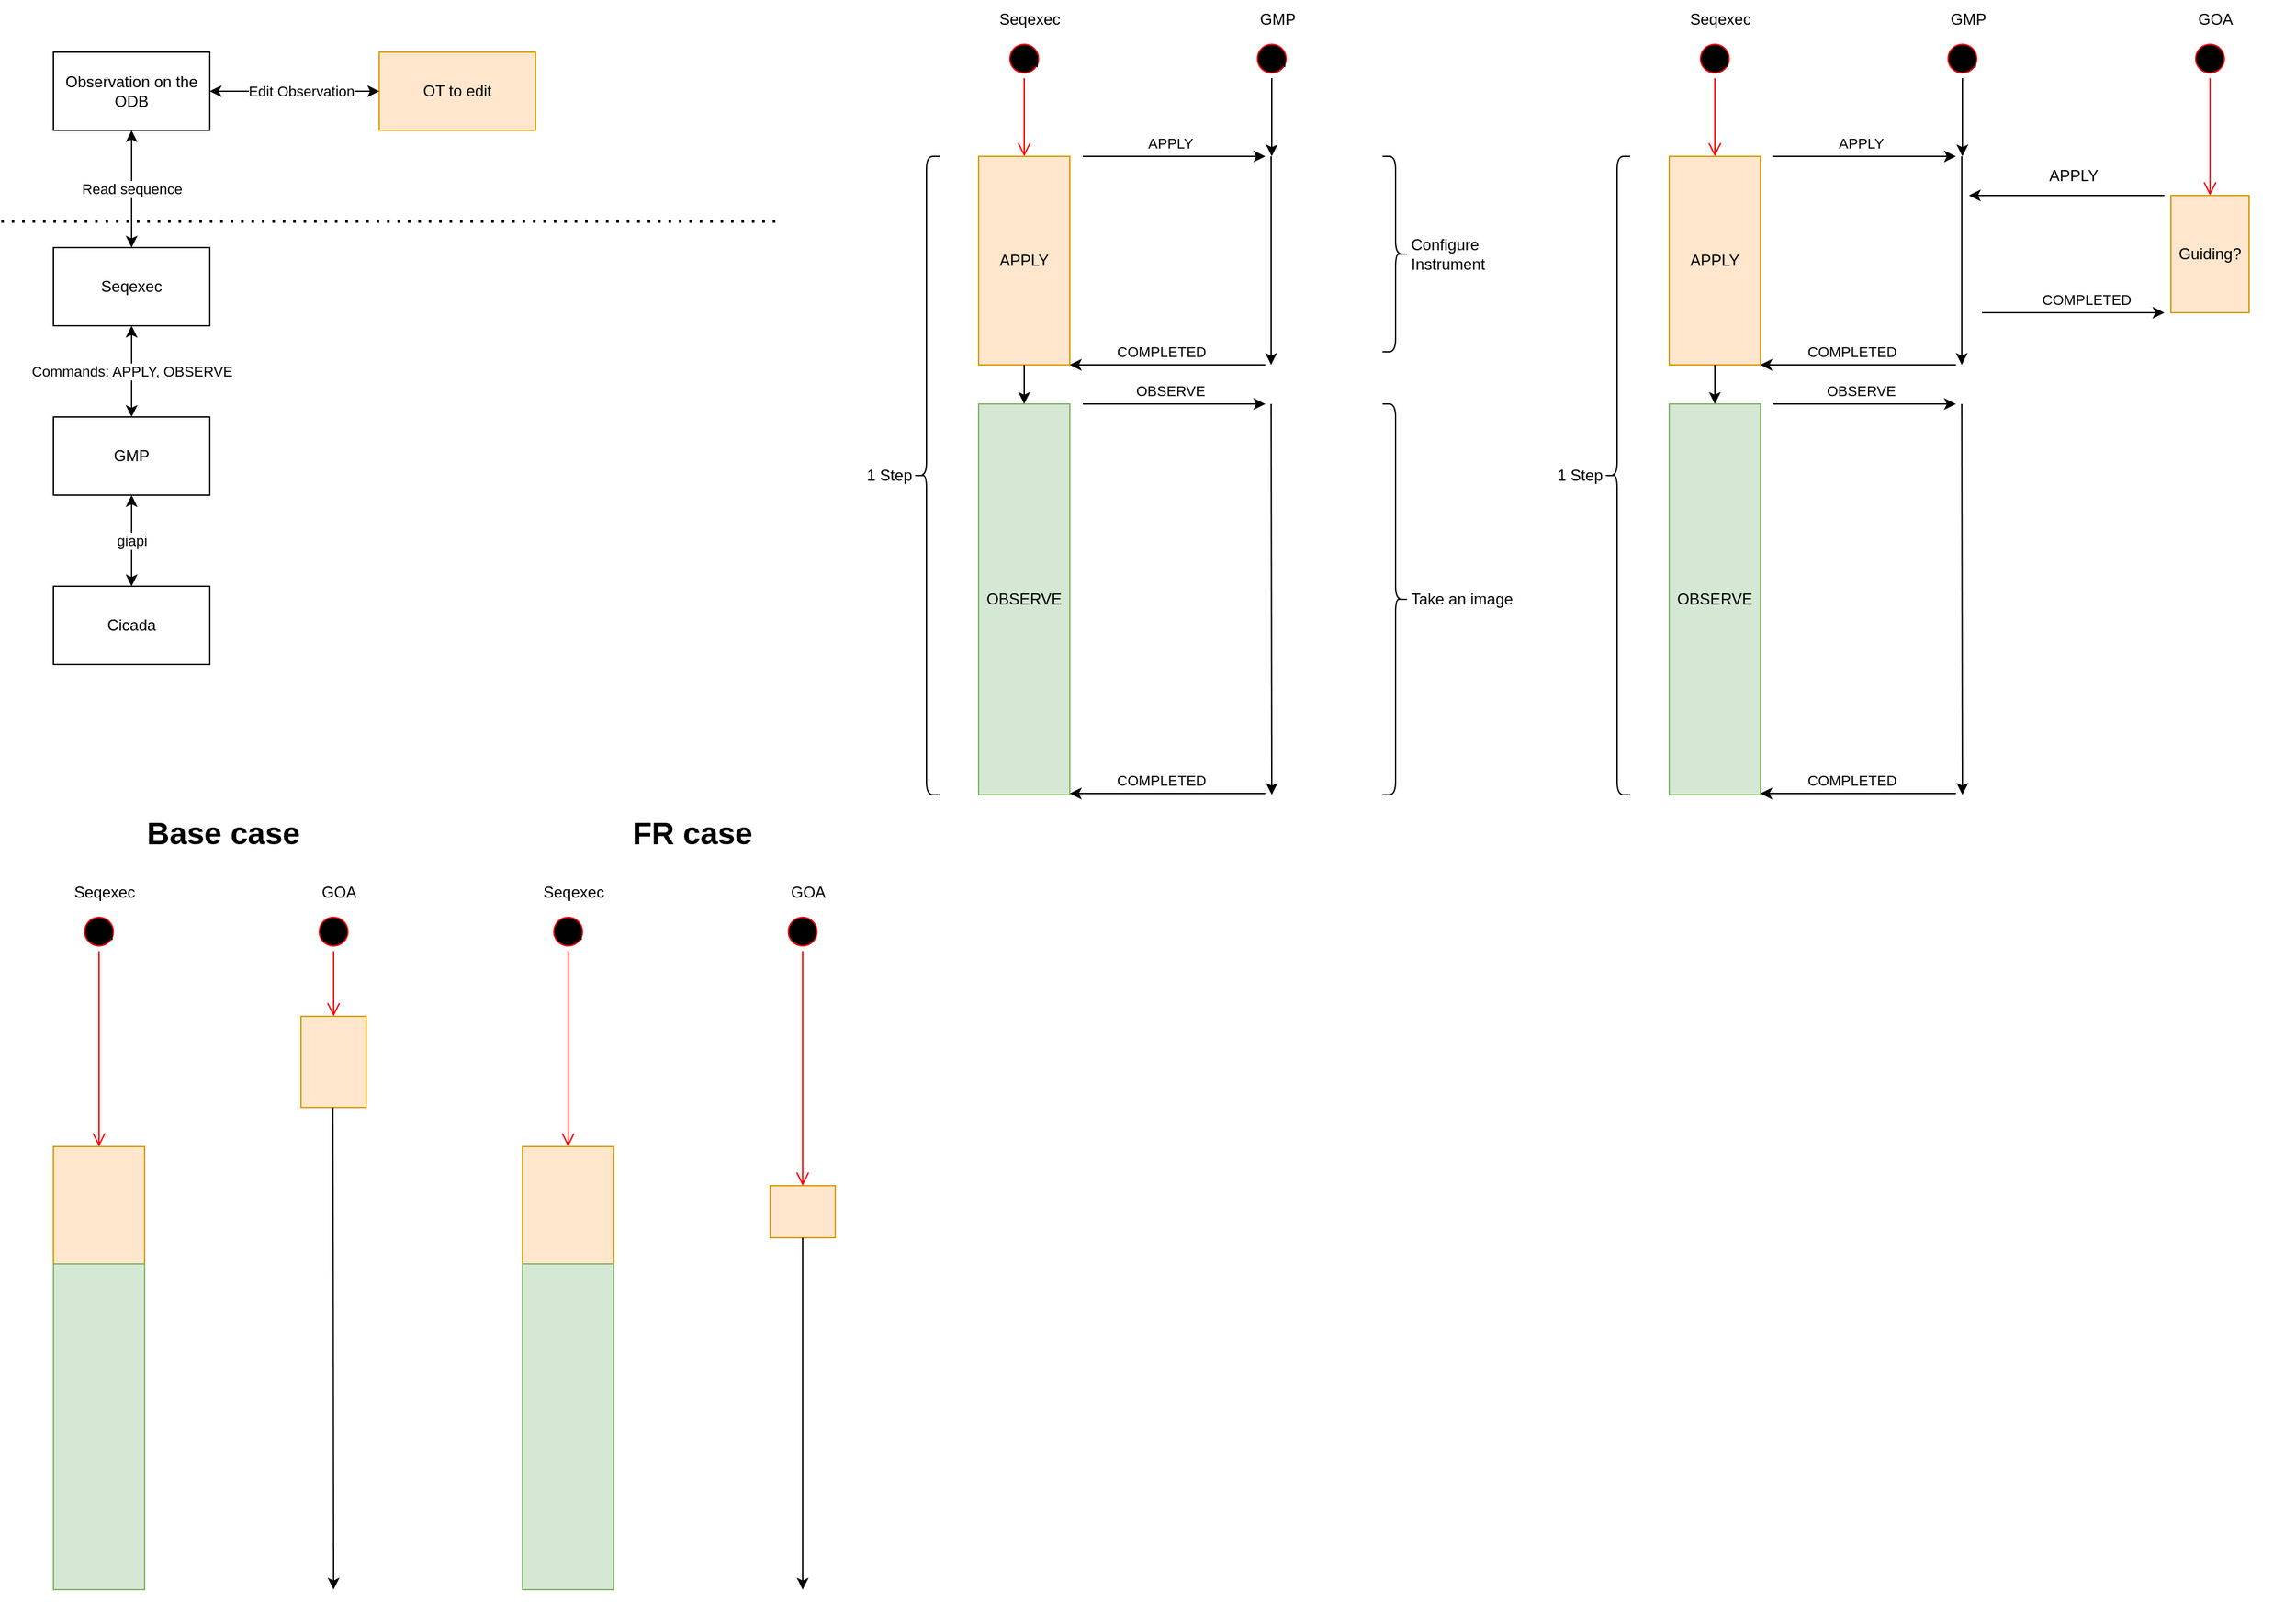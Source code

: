 <mxfile version="21.3.2" type="github">
  <diagram name="Page-1" id="wiH8RJTxxt9bn7Bjt54y">
    <mxGraphModel dx="1183" dy="1136" grid="1" gridSize="10" guides="1" tooltips="1" connect="1" arrows="1" fold="1" page="1" pageScale="1" pageWidth="3300" pageHeight="4681" math="0" shadow="0">
      <root>
        <mxCell id="0" />
        <mxCell id="1" parent="0" />
        <mxCell id="42H_vZfmSr73_4d-cKj1-1" value="Observation on the ODB" style="rounded=0;whiteSpace=wrap;html=1;" vertex="1" parent="1">
          <mxGeometry x="90" y="60" width="120" height="60" as="geometry" />
        </mxCell>
        <mxCell id="42H_vZfmSr73_4d-cKj1-2" value="OT to edit" style="rounded=0;whiteSpace=wrap;html=1;fillColor=#ffe6cc;strokeColor=#d79b00;" vertex="1" parent="1">
          <mxGeometry x="340" y="60" width="120" height="60" as="geometry" />
        </mxCell>
        <mxCell id="42H_vZfmSr73_4d-cKj1-3" value="" style="endArrow=classic;startArrow=classic;html=1;rounded=0;exitX=1;exitY=0.5;exitDx=0;exitDy=0;" edge="1" parent="1" source="42H_vZfmSr73_4d-cKj1-1">
          <mxGeometry width="50" height="50" relative="1" as="geometry">
            <mxPoint x="290" y="140" as="sourcePoint" />
            <mxPoint x="340" y="90" as="targetPoint" />
          </mxGeometry>
        </mxCell>
        <mxCell id="42H_vZfmSr73_4d-cKj1-4" value="Edit Observation" style="edgeLabel;html=1;align=center;verticalAlign=middle;resizable=0;points=[];" vertex="1" connectable="0" parent="42H_vZfmSr73_4d-cKj1-3">
          <mxGeometry x="-0.231" y="1" relative="1" as="geometry">
            <mxPoint x="20" y="1" as="offset" />
          </mxGeometry>
        </mxCell>
        <mxCell id="42H_vZfmSr73_4d-cKj1-5" value="GMP" style="rounded=0;whiteSpace=wrap;html=1;" vertex="1" parent="1">
          <mxGeometry x="90" y="340" width="120" height="60" as="geometry" />
        </mxCell>
        <mxCell id="42H_vZfmSr73_4d-cKj1-6" value="Seqexec" style="rounded=0;whiteSpace=wrap;html=1;" vertex="1" parent="1">
          <mxGeometry x="90" y="210" width="120" height="60" as="geometry" />
        </mxCell>
        <mxCell id="42H_vZfmSr73_4d-cKj1-7" value="" style="endArrow=none;dashed=1;html=1;dashPattern=1 3;strokeWidth=2;rounded=0;" edge="1" parent="1">
          <mxGeometry width="50" height="50" relative="1" as="geometry">
            <mxPoint x="50" y="190" as="sourcePoint" />
            <mxPoint x="650" y="190" as="targetPoint" />
          </mxGeometry>
        </mxCell>
        <mxCell id="42H_vZfmSr73_4d-cKj1-8" value="Read sequence" style="endArrow=classic;startArrow=classic;html=1;rounded=0;exitX=0.5;exitY=0;exitDx=0;exitDy=0;" edge="1" parent="1" source="42H_vZfmSr73_4d-cKj1-6">
          <mxGeometry width="50" height="50" relative="1" as="geometry">
            <mxPoint x="100" y="170" as="sourcePoint" />
            <mxPoint x="150" y="120" as="targetPoint" />
          </mxGeometry>
        </mxCell>
        <mxCell id="42H_vZfmSr73_4d-cKj1-9" value="Commands: APPLY, OBSERVE" style="endArrow=classic;startArrow=classic;html=1;rounded=0;exitX=0.5;exitY=0;exitDx=0;exitDy=0;" edge="1" parent="1" source="42H_vZfmSr73_4d-cKj1-5">
          <mxGeometry width="50" height="50" relative="1" as="geometry">
            <mxPoint x="100" y="320" as="sourcePoint" />
            <mxPoint x="150" y="270" as="targetPoint" />
          </mxGeometry>
        </mxCell>
        <mxCell id="42H_vZfmSr73_4d-cKj1-10" value="Cicada" style="rounded=0;whiteSpace=wrap;html=1;" vertex="1" parent="1">
          <mxGeometry x="90" y="470" width="120" height="60" as="geometry" />
        </mxCell>
        <mxCell id="42H_vZfmSr73_4d-cKj1-11" value="giapi" style="endArrow=classic;startArrow=classic;html=1;rounded=0;exitX=0.5;exitY=0;exitDx=0;exitDy=0;" edge="1" parent="1" source="42H_vZfmSr73_4d-cKj1-10">
          <mxGeometry width="50" height="50" relative="1" as="geometry">
            <mxPoint x="100" y="450" as="sourcePoint" />
            <mxPoint x="150" y="400" as="targetPoint" />
          </mxGeometry>
        </mxCell>
        <mxCell id="42H_vZfmSr73_4d-cKj1-12" value="Seq" style="ellipse;html=1;shape=startState;fillColor=#000000;strokeColor=#ff0000;" vertex="1" parent="1">
          <mxGeometry x="820" y="50" width="30" height="30" as="geometry" />
        </mxCell>
        <mxCell id="42H_vZfmSr73_4d-cKj1-13" value="" style="edgeStyle=orthogonalEdgeStyle;html=1;verticalAlign=bottom;endArrow=open;endSize=8;strokeColor=#ff0000;rounded=0;entryX=0.5;entryY=0;entryDx=0;entryDy=0;" edge="1" source="42H_vZfmSr73_4d-cKj1-12" parent="1" target="42H_vZfmSr73_4d-cKj1-14">
          <mxGeometry relative="1" as="geometry">
            <mxPoint x="825" y="140" as="targetPoint" />
          </mxGeometry>
        </mxCell>
        <mxCell id="42H_vZfmSr73_4d-cKj1-14" value="APPLY" style="rounded=0;whiteSpace=wrap;html=1;fillColor=#ffe6cc;strokeColor=#d79b00;" vertex="1" parent="1">
          <mxGeometry x="800" y="140" width="70" height="160" as="geometry" />
        </mxCell>
        <mxCell id="42H_vZfmSr73_4d-cKj1-15" value="OBSERVE" style="rounded=0;whiteSpace=wrap;html=1;direction=west;fillColor=#d5e8d4;strokeColor=#82b366;" vertex="1" parent="1">
          <mxGeometry x="800" y="330" width="70" height="300" as="geometry" />
        </mxCell>
        <mxCell id="42H_vZfmSr73_4d-cKj1-16" value="1 Step" style="shape=curlyBracket;html=1;rounded=1;labelPosition=left;verticalLabelPosition=middle;align=right;verticalAlign=middle;" vertex="1" parent="1">
          <mxGeometry x="750" y="140" width="20" height="490" as="geometry" />
        </mxCell>
        <mxCell id="42H_vZfmSr73_4d-cKj1-17" value="Seqexec" style="text;strokeColor=none;fillColor=none;align=left;verticalAlign=middle;spacingLeft=4;spacingRight=4;overflow=hidden;points=[[0,0.5],[1,0.5]];portConstraint=eastwest;rotatable=0;whiteSpace=wrap;html=1;" vertex="1" parent="1">
          <mxGeometry x="810" y="20" width="80" height="30" as="geometry" />
        </mxCell>
        <mxCell id="42H_vZfmSr73_4d-cKj1-18" value="" style="endArrow=classic;html=1;rounded=0;" edge="1" parent="1">
          <mxGeometry width="50" height="50" relative="1" as="geometry">
            <mxPoint x="880" y="140" as="sourcePoint" />
            <mxPoint x="1020" y="140" as="targetPoint" />
          </mxGeometry>
        </mxCell>
        <mxCell id="42H_vZfmSr73_4d-cKj1-22" value="APPLY" style="edgeLabel;html=1;align=center;verticalAlign=middle;resizable=0;points=[];" vertex="1" connectable="0" parent="42H_vZfmSr73_4d-cKj1-18">
          <mxGeometry x="0.292" y="-4" relative="1" as="geometry">
            <mxPoint x="-24" y="-14" as="offset" />
          </mxGeometry>
        </mxCell>
        <mxCell id="42H_vZfmSr73_4d-cKj1-20" style="edgeStyle=orthogonalEdgeStyle;rounded=0;orthogonalLoop=1;jettySize=auto;html=1;" edge="1" parent="1" source="42H_vZfmSr73_4d-cKj1-19">
          <mxGeometry relative="1" as="geometry">
            <mxPoint x="1025" y="140" as="targetPoint" />
          </mxGeometry>
        </mxCell>
        <mxCell id="42H_vZfmSr73_4d-cKj1-19" value="Seq" style="ellipse;html=1;shape=startState;fillColor=#000000;strokeColor=#ff0000;" vertex="1" parent="1">
          <mxGeometry x="1010" y="50" width="30" height="30" as="geometry" />
        </mxCell>
        <mxCell id="42H_vZfmSr73_4d-cKj1-21" value="GMP" style="text;strokeColor=none;fillColor=none;align=left;verticalAlign=middle;spacingLeft=4;spacingRight=4;overflow=hidden;points=[[0,0.5],[1,0.5]];portConstraint=eastwest;rotatable=0;whiteSpace=wrap;html=1;" vertex="1" parent="1">
          <mxGeometry x="1010" y="20" width="80" height="30" as="geometry" />
        </mxCell>
        <mxCell id="42H_vZfmSr73_4d-cKj1-23" value="" style="endArrow=classic;html=1;rounded=0;" edge="1" parent="1">
          <mxGeometry width="50" height="50" relative="1" as="geometry">
            <mxPoint x="1024.5" y="140" as="sourcePoint" />
            <mxPoint x="1024.5" y="300" as="targetPoint" />
          </mxGeometry>
        </mxCell>
        <mxCell id="42H_vZfmSr73_4d-cKj1-24" value="" style="endArrow=classic;html=1;rounded=0;entryX=1;entryY=1;entryDx=0;entryDy=0;" edge="1" parent="1" target="42H_vZfmSr73_4d-cKj1-14">
          <mxGeometry width="50" height="50" relative="1" as="geometry">
            <mxPoint x="1020" y="300" as="sourcePoint" />
            <mxPoint x="950" y="290" as="targetPoint" />
          </mxGeometry>
        </mxCell>
        <mxCell id="42H_vZfmSr73_4d-cKj1-25" value="COMPLETED" style="edgeLabel;html=1;align=center;verticalAlign=middle;resizable=0;points=[];" vertex="1" connectable="0" parent="42H_vZfmSr73_4d-cKj1-24">
          <mxGeometry x="0.48" y="4" relative="1" as="geometry">
            <mxPoint x="31" y="-14" as="offset" />
          </mxGeometry>
        </mxCell>
        <mxCell id="42H_vZfmSr73_4d-cKj1-26" value="" style="endArrow=classic;html=1;rounded=0;exitX=0.5;exitY=1;exitDx=0;exitDy=0;entryX=0.5;entryY=1;entryDx=0;entryDy=0;" edge="1" parent="1" source="42H_vZfmSr73_4d-cKj1-14" target="42H_vZfmSr73_4d-cKj1-15">
          <mxGeometry width="50" height="50" relative="1" as="geometry">
            <mxPoint x="900" y="340" as="sourcePoint" />
            <mxPoint x="950" y="290" as="targetPoint" />
          </mxGeometry>
        </mxCell>
        <mxCell id="42H_vZfmSr73_4d-cKj1-27" value="" style="endArrow=classic;html=1;rounded=0;" edge="1" parent="1">
          <mxGeometry width="50" height="50" relative="1" as="geometry">
            <mxPoint x="1024.5" y="330" as="sourcePoint" />
            <mxPoint x="1025" y="630" as="targetPoint" />
          </mxGeometry>
        </mxCell>
        <mxCell id="42H_vZfmSr73_4d-cKj1-28" value="" style="endArrow=classic;html=1;rounded=0;entryX=1;entryY=1;entryDx=0;entryDy=0;" edge="1" parent="1">
          <mxGeometry width="50" height="50" relative="1" as="geometry">
            <mxPoint x="1020" y="629" as="sourcePoint" />
            <mxPoint x="870" y="629" as="targetPoint" />
          </mxGeometry>
        </mxCell>
        <mxCell id="42H_vZfmSr73_4d-cKj1-29" value="COMPLETED" style="edgeLabel;html=1;align=center;verticalAlign=middle;resizable=0;points=[];" vertex="1" connectable="0" parent="42H_vZfmSr73_4d-cKj1-28">
          <mxGeometry x="0.48" y="4" relative="1" as="geometry">
            <mxPoint x="31" y="-14" as="offset" />
          </mxGeometry>
        </mxCell>
        <mxCell id="42H_vZfmSr73_4d-cKj1-30" value="" style="endArrow=classic;html=1;rounded=0;" edge="1" parent="1">
          <mxGeometry width="50" height="50" relative="1" as="geometry">
            <mxPoint x="880" y="330" as="sourcePoint" />
            <mxPoint x="1020" y="330" as="targetPoint" />
          </mxGeometry>
        </mxCell>
        <mxCell id="42H_vZfmSr73_4d-cKj1-31" value="OBSERVE" style="edgeLabel;html=1;align=center;verticalAlign=middle;resizable=0;points=[];" vertex="1" connectable="0" parent="42H_vZfmSr73_4d-cKj1-30">
          <mxGeometry x="0.292" y="-4" relative="1" as="geometry">
            <mxPoint x="-24" y="-14" as="offset" />
          </mxGeometry>
        </mxCell>
        <mxCell id="42H_vZfmSr73_4d-cKj1-32" value="Configure Instrument" style="shape=curlyBracket;whiteSpace=wrap;html=1;rounded=1;flipH=1;labelPosition=right;verticalLabelPosition=middle;align=left;verticalAlign=middle;" vertex="1" parent="1">
          <mxGeometry x="1110" y="140" width="20" height="150" as="geometry" />
        </mxCell>
        <mxCell id="42H_vZfmSr73_4d-cKj1-33" value="Take an image" style="shape=curlyBracket;html=1;rounded=1;flipH=1;labelPosition=right;verticalLabelPosition=middle;align=left;verticalAlign=middle;" vertex="1" parent="1">
          <mxGeometry x="1110" y="330" width="20" height="300" as="geometry" />
        </mxCell>
        <mxCell id="42H_vZfmSr73_4d-cKj1-58" value="Seq" style="ellipse;html=1;shape=startState;fillColor=#000000;strokeColor=#ff0000;" vertex="1" parent="1">
          <mxGeometry x="1350" y="50" width="30" height="30" as="geometry" />
        </mxCell>
        <mxCell id="42H_vZfmSr73_4d-cKj1-59" value="" style="edgeStyle=orthogonalEdgeStyle;html=1;verticalAlign=bottom;endArrow=open;endSize=8;strokeColor=#ff0000;rounded=0;entryX=0.5;entryY=0;entryDx=0;entryDy=0;" edge="1" source="42H_vZfmSr73_4d-cKj1-58" target="42H_vZfmSr73_4d-cKj1-60" parent="1">
          <mxGeometry relative="1" as="geometry">
            <mxPoint x="1355" y="140" as="targetPoint" />
          </mxGeometry>
        </mxCell>
        <mxCell id="42H_vZfmSr73_4d-cKj1-60" value="APPLY" style="rounded=0;whiteSpace=wrap;html=1;fillColor=#ffe6cc;strokeColor=#d79b00;" vertex="1" parent="1">
          <mxGeometry x="1330" y="140" width="70" height="160" as="geometry" />
        </mxCell>
        <mxCell id="42H_vZfmSr73_4d-cKj1-61" value="OBSERVE" style="rounded=0;whiteSpace=wrap;html=1;direction=west;fillColor=#d5e8d4;strokeColor=#82b366;" vertex="1" parent="1">
          <mxGeometry x="1330" y="330" width="70" height="300" as="geometry" />
        </mxCell>
        <mxCell id="42H_vZfmSr73_4d-cKj1-62" value="1 Step" style="shape=curlyBracket;html=1;rounded=1;labelPosition=left;verticalLabelPosition=middle;align=right;verticalAlign=middle;" vertex="1" parent="1">
          <mxGeometry x="1280" y="140" width="20" height="490" as="geometry" />
        </mxCell>
        <mxCell id="42H_vZfmSr73_4d-cKj1-63" value="Seqexec" style="text;strokeColor=none;fillColor=none;align=left;verticalAlign=middle;spacingLeft=4;spacingRight=4;overflow=hidden;points=[[0,0.5],[1,0.5]];portConstraint=eastwest;rotatable=0;whiteSpace=wrap;html=1;" vertex="1" parent="1">
          <mxGeometry x="1340" y="20" width="80" height="30" as="geometry" />
        </mxCell>
        <mxCell id="42H_vZfmSr73_4d-cKj1-64" value="" style="endArrow=classic;html=1;rounded=0;" edge="1" parent="1">
          <mxGeometry width="50" height="50" relative="1" as="geometry">
            <mxPoint x="1410" y="140" as="sourcePoint" />
            <mxPoint x="1550" y="140" as="targetPoint" />
          </mxGeometry>
        </mxCell>
        <mxCell id="42H_vZfmSr73_4d-cKj1-65" value="APPLY" style="edgeLabel;html=1;align=center;verticalAlign=middle;resizable=0;points=[];" vertex="1" connectable="0" parent="42H_vZfmSr73_4d-cKj1-64">
          <mxGeometry x="0.292" y="-4" relative="1" as="geometry">
            <mxPoint x="-24" y="-14" as="offset" />
          </mxGeometry>
        </mxCell>
        <mxCell id="42H_vZfmSr73_4d-cKj1-66" style="edgeStyle=orthogonalEdgeStyle;rounded=0;orthogonalLoop=1;jettySize=auto;html=1;" edge="1" source="42H_vZfmSr73_4d-cKj1-67" parent="1">
          <mxGeometry relative="1" as="geometry">
            <mxPoint x="1555" y="140" as="targetPoint" />
          </mxGeometry>
        </mxCell>
        <mxCell id="42H_vZfmSr73_4d-cKj1-67" value="Seq" style="ellipse;html=1;shape=startState;fillColor=#000000;strokeColor=#ff0000;" vertex="1" parent="1">
          <mxGeometry x="1540" y="50" width="30" height="30" as="geometry" />
        </mxCell>
        <mxCell id="42H_vZfmSr73_4d-cKj1-68" value="GMP" style="text;strokeColor=none;fillColor=none;align=left;verticalAlign=middle;spacingLeft=4;spacingRight=4;overflow=hidden;points=[[0,0.5],[1,0.5]];portConstraint=eastwest;rotatable=0;whiteSpace=wrap;html=1;" vertex="1" parent="1">
          <mxGeometry x="1540" y="20" width="80" height="30" as="geometry" />
        </mxCell>
        <mxCell id="42H_vZfmSr73_4d-cKj1-69" value="" style="endArrow=classic;html=1;rounded=0;" edge="1" parent="1">
          <mxGeometry width="50" height="50" relative="1" as="geometry">
            <mxPoint x="1554.5" y="140" as="sourcePoint" />
            <mxPoint x="1554.5" y="300" as="targetPoint" />
          </mxGeometry>
        </mxCell>
        <mxCell id="42H_vZfmSr73_4d-cKj1-70" value="" style="endArrow=classic;html=1;rounded=0;entryX=1;entryY=1;entryDx=0;entryDy=0;" edge="1" target="42H_vZfmSr73_4d-cKj1-60" parent="1">
          <mxGeometry width="50" height="50" relative="1" as="geometry">
            <mxPoint x="1550" y="300" as="sourcePoint" />
            <mxPoint x="1480" y="290" as="targetPoint" />
          </mxGeometry>
        </mxCell>
        <mxCell id="42H_vZfmSr73_4d-cKj1-71" value="COMPLETED" style="edgeLabel;html=1;align=center;verticalAlign=middle;resizable=0;points=[];" vertex="1" connectable="0" parent="42H_vZfmSr73_4d-cKj1-70">
          <mxGeometry x="0.48" y="4" relative="1" as="geometry">
            <mxPoint x="31" y="-14" as="offset" />
          </mxGeometry>
        </mxCell>
        <mxCell id="42H_vZfmSr73_4d-cKj1-72" value="" style="endArrow=classic;html=1;rounded=0;exitX=0.5;exitY=1;exitDx=0;exitDy=0;entryX=0.5;entryY=1;entryDx=0;entryDy=0;" edge="1" source="42H_vZfmSr73_4d-cKj1-60" target="42H_vZfmSr73_4d-cKj1-61" parent="1">
          <mxGeometry width="50" height="50" relative="1" as="geometry">
            <mxPoint x="1430" y="340" as="sourcePoint" />
            <mxPoint x="1480" y="290" as="targetPoint" />
          </mxGeometry>
        </mxCell>
        <mxCell id="42H_vZfmSr73_4d-cKj1-73" value="" style="endArrow=classic;html=1;rounded=0;" edge="1" parent="1">
          <mxGeometry width="50" height="50" relative="1" as="geometry">
            <mxPoint x="1554.5" y="330" as="sourcePoint" />
            <mxPoint x="1555" y="630" as="targetPoint" />
          </mxGeometry>
        </mxCell>
        <mxCell id="42H_vZfmSr73_4d-cKj1-74" value="" style="endArrow=classic;html=1;rounded=0;entryX=1;entryY=1;entryDx=0;entryDy=0;" edge="1" parent="1">
          <mxGeometry width="50" height="50" relative="1" as="geometry">
            <mxPoint x="1550" y="629" as="sourcePoint" />
            <mxPoint x="1400" y="629" as="targetPoint" />
          </mxGeometry>
        </mxCell>
        <mxCell id="42H_vZfmSr73_4d-cKj1-75" value="COMPLETED" style="edgeLabel;html=1;align=center;verticalAlign=middle;resizable=0;points=[];" vertex="1" connectable="0" parent="42H_vZfmSr73_4d-cKj1-74">
          <mxGeometry x="0.48" y="4" relative="1" as="geometry">
            <mxPoint x="31" y="-14" as="offset" />
          </mxGeometry>
        </mxCell>
        <mxCell id="42H_vZfmSr73_4d-cKj1-76" value="" style="endArrow=classic;html=1;rounded=0;" edge="1" parent="1">
          <mxGeometry width="50" height="50" relative="1" as="geometry">
            <mxPoint x="1410" y="330" as="sourcePoint" />
            <mxPoint x="1550" y="330" as="targetPoint" />
          </mxGeometry>
        </mxCell>
        <mxCell id="42H_vZfmSr73_4d-cKj1-77" value="OBSERVE" style="edgeLabel;html=1;align=center;verticalAlign=middle;resizable=0;points=[];" vertex="1" connectable="0" parent="42H_vZfmSr73_4d-cKj1-76">
          <mxGeometry x="0.292" y="-4" relative="1" as="geometry">
            <mxPoint x="-24" y="-14" as="offset" />
          </mxGeometry>
        </mxCell>
        <mxCell id="42H_vZfmSr73_4d-cKj1-80" value="" style="ellipse;html=1;shape=startState;fillColor=#000000;strokeColor=#ff0000;" vertex="1" parent="1">
          <mxGeometry x="1730" y="50" width="30" height="30" as="geometry" />
        </mxCell>
        <mxCell id="42H_vZfmSr73_4d-cKj1-81" value="" style="edgeStyle=orthogonalEdgeStyle;html=1;verticalAlign=bottom;endArrow=open;endSize=8;strokeColor=#ff0000;rounded=0;" edge="1" source="42H_vZfmSr73_4d-cKj1-80" parent="1">
          <mxGeometry relative="1" as="geometry">
            <mxPoint x="1745" y="170" as="targetPoint" />
          </mxGeometry>
        </mxCell>
        <mxCell id="42H_vZfmSr73_4d-cKj1-82" value="GOA" style="text;strokeColor=none;fillColor=none;align=left;verticalAlign=middle;spacingLeft=4;spacingRight=4;overflow=hidden;points=[[0,0.5],[1,0.5]];portConstraint=eastwest;rotatable=0;whiteSpace=wrap;html=1;" vertex="1" parent="1">
          <mxGeometry x="1730" y="20" width="80" height="30" as="geometry" />
        </mxCell>
        <mxCell id="42H_vZfmSr73_4d-cKj1-83" value="Guiding?" style="rounded=0;whiteSpace=wrap;html=1;fillColor=#ffe6cc;strokeColor=#d79b00;" vertex="1" parent="1">
          <mxGeometry x="1715" y="170" width="60" height="90" as="geometry" />
        </mxCell>
        <mxCell id="42H_vZfmSr73_4d-cKj1-84" value="" style="endArrow=classic;html=1;rounded=0;" edge="1" parent="1">
          <mxGeometry width="50" height="50" relative="1" as="geometry">
            <mxPoint x="1710" y="170" as="sourcePoint" />
            <mxPoint x="1560" y="170" as="targetPoint" />
          </mxGeometry>
        </mxCell>
        <mxCell id="42H_vZfmSr73_4d-cKj1-85" value="" style="endArrow=classic;html=1;rounded=0;" edge="1" parent="1">
          <mxGeometry width="50" height="50" relative="1" as="geometry">
            <mxPoint x="1570" y="260" as="sourcePoint" />
            <mxPoint x="1710" y="260" as="targetPoint" />
          </mxGeometry>
        </mxCell>
        <mxCell id="42H_vZfmSr73_4d-cKj1-87" value="COMPLETED" style="edgeLabel;html=1;align=center;verticalAlign=middle;resizable=0;points=[];" vertex="1" connectable="0" parent="42H_vZfmSr73_4d-cKj1-85">
          <mxGeometry x="0.386" y="2" relative="1" as="geometry">
            <mxPoint x="-17" y="-8" as="offset" />
          </mxGeometry>
        </mxCell>
        <mxCell id="42H_vZfmSr73_4d-cKj1-86" value="APPLY" style="text;html=1;align=center;verticalAlign=middle;resizable=0;points=[];autosize=1;strokeColor=none;fillColor=none;" vertex="1" parent="1">
          <mxGeometry x="1610" y="140" width="60" height="30" as="geometry" />
        </mxCell>
        <mxCell id="42H_vZfmSr73_4d-cKj1-104" value="" style="group" vertex="1" connectable="0" parent="1">
          <mxGeometry x="90" y="690" width="280" height="550" as="geometry" />
        </mxCell>
        <mxCell id="42H_vZfmSr73_4d-cKj1-88" value="Seq" style="ellipse;html=1;shape=startState;fillColor=#000000;strokeColor=#ff0000;" vertex="1" parent="42H_vZfmSr73_4d-cKj1-104">
          <mxGeometry x="20" y="30" width="30" height="30" as="geometry" />
        </mxCell>
        <mxCell id="42H_vZfmSr73_4d-cKj1-89" value="" style="edgeStyle=orthogonalEdgeStyle;html=1;verticalAlign=bottom;endArrow=open;endSize=8;strokeColor=#ff0000;rounded=0;entryX=0.5;entryY=1;entryDx=0;entryDy=0;" edge="1" parent="42H_vZfmSr73_4d-cKj1-104" source="42H_vZfmSr73_4d-cKj1-88" target="42H_vZfmSr73_4d-cKj1-100">
          <mxGeometry relative="1" as="geometry">
            <mxPoint x="35" y="120" as="targetPoint" />
          </mxGeometry>
        </mxCell>
        <mxCell id="42H_vZfmSr73_4d-cKj1-90" value="Seqexec" style="text;strokeColor=none;fillColor=none;align=left;verticalAlign=middle;spacingLeft=4;spacingRight=4;overflow=hidden;points=[[0,0.5],[1,0.5]];portConstraint=eastwest;rotatable=0;whiteSpace=wrap;html=1;" vertex="1" parent="42H_vZfmSr73_4d-cKj1-104">
          <mxGeometry x="10" width="80" height="30" as="geometry" />
        </mxCell>
        <mxCell id="42H_vZfmSr73_4d-cKj1-96" value="" style="ellipse;html=1;shape=startState;fillColor=#000000;strokeColor=#ff0000;" vertex="1" parent="42H_vZfmSr73_4d-cKj1-104">
          <mxGeometry x="200" y="30" width="30" height="30" as="geometry" />
        </mxCell>
        <mxCell id="42H_vZfmSr73_4d-cKj1-97" value="" style="edgeStyle=orthogonalEdgeStyle;html=1;verticalAlign=bottom;endArrow=open;endSize=8;strokeColor=#ff0000;rounded=0;" edge="1" parent="42H_vZfmSr73_4d-cKj1-104" source="42H_vZfmSr73_4d-cKj1-96">
          <mxGeometry relative="1" as="geometry">
            <mxPoint x="215" y="110" as="targetPoint" />
          </mxGeometry>
        </mxCell>
        <mxCell id="42H_vZfmSr73_4d-cKj1-100" value="" style="rounded=0;whiteSpace=wrap;html=1;direction=west;fillColor=#ffe6cc;strokeColor=#d79b00;" vertex="1" parent="42H_vZfmSr73_4d-cKj1-104">
          <mxGeometry y="210" width="70" height="90" as="geometry" />
        </mxCell>
        <mxCell id="42H_vZfmSr73_4d-cKj1-101" value="GOA" style="text;strokeColor=none;fillColor=none;align=left;verticalAlign=middle;spacingLeft=4;spacingRight=4;overflow=hidden;points=[[0,0.5],[1,0.5]];portConstraint=eastwest;rotatable=0;whiteSpace=wrap;html=1;" vertex="1" parent="42H_vZfmSr73_4d-cKj1-104">
          <mxGeometry x="200" width="80" height="30" as="geometry" />
        </mxCell>
        <mxCell id="42H_vZfmSr73_4d-cKj1-102" value="" style="rounded=0;whiteSpace=wrap;html=1;fillColor=#ffe6cc;strokeColor=#d79b00;" vertex="1" parent="42H_vZfmSr73_4d-cKj1-104">
          <mxGeometry x="190" y="110" width="50" height="70" as="geometry" />
        </mxCell>
        <mxCell id="42H_vZfmSr73_4d-cKj1-103" value="" style="endArrow=classic;html=1;rounded=0;" edge="1" parent="42H_vZfmSr73_4d-cKj1-104">
          <mxGeometry width="50" height="50" relative="1" as="geometry">
            <mxPoint x="214.5" y="180" as="sourcePoint" />
            <mxPoint x="215" y="550" as="targetPoint" />
          </mxGeometry>
        </mxCell>
        <mxCell id="42H_vZfmSr73_4d-cKj1-118" value="" style="rounded=0;whiteSpace=wrap;html=1;direction=west;fillColor=#d5e8d4;strokeColor=#82b366;" vertex="1" parent="42H_vZfmSr73_4d-cKj1-104">
          <mxGeometry y="300" width="70" height="250" as="geometry" />
        </mxCell>
        <mxCell id="42H_vZfmSr73_4d-cKj1-116" value="Base case" style="text;strokeColor=none;fillColor=none;html=1;fontSize=24;fontStyle=1;verticalAlign=middle;align=center;" vertex="1" parent="1">
          <mxGeometry x="170" y="640" width="100" height="40" as="geometry" />
        </mxCell>
        <mxCell id="42H_vZfmSr73_4d-cKj1-119" value="" style="group" vertex="1" connectable="0" parent="1">
          <mxGeometry x="450" y="690" width="280" height="550" as="geometry" />
        </mxCell>
        <mxCell id="42H_vZfmSr73_4d-cKj1-120" value="Seq" style="ellipse;html=1;shape=startState;fillColor=#000000;strokeColor=#ff0000;" vertex="1" parent="42H_vZfmSr73_4d-cKj1-119">
          <mxGeometry x="20" y="30" width="30" height="30" as="geometry" />
        </mxCell>
        <mxCell id="42H_vZfmSr73_4d-cKj1-121" value="" style="edgeStyle=orthogonalEdgeStyle;html=1;verticalAlign=bottom;endArrow=open;endSize=8;strokeColor=#ff0000;rounded=0;entryX=0.5;entryY=1;entryDx=0;entryDy=0;" edge="1" parent="42H_vZfmSr73_4d-cKj1-119" source="42H_vZfmSr73_4d-cKj1-120" target="42H_vZfmSr73_4d-cKj1-125">
          <mxGeometry relative="1" as="geometry">
            <mxPoint x="35" y="120" as="targetPoint" />
          </mxGeometry>
        </mxCell>
        <mxCell id="42H_vZfmSr73_4d-cKj1-122" value="Seqexec" style="text;strokeColor=none;fillColor=none;align=left;verticalAlign=middle;spacingLeft=4;spacingRight=4;overflow=hidden;points=[[0,0.5],[1,0.5]];portConstraint=eastwest;rotatable=0;whiteSpace=wrap;html=1;" vertex="1" parent="42H_vZfmSr73_4d-cKj1-119">
          <mxGeometry x="10" width="80" height="30" as="geometry" />
        </mxCell>
        <mxCell id="42H_vZfmSr73_4d-cKj1-123" value="" style="ellipse;html=1;shape=startState;fillColor=#000000;strokeColor=#ff0000;" vertex="1" parent="42H_vZfmSr73_4d-cKj1-119">
          <mxGeometry x="200" y="30" width="30" height="30" as="geometry" />
        </mxCell>
        <mxCell id="42H_vZfmSr73_4d-cKj1-124" value="" style="edgeStyle=orthogonalEdgeStyle;html=1;verticalAlign=bottom;endArrow=open;endSize=8;strokeColor=#ff0000;rounded=0;" edge="1" parent="42H_vZfmSr73_4d-cKj1-119" source="42H_vZfmSr73_4d-cKj1-123">
          <mxGeometry relative="1" as="geometry">
            <mxPoint x="215" y="240" as="targetPoint" />
          </mxGeometry>
        </mxCell>
        <mxCell id="42H_vZfmSr73_4d-cKj1-125" value="" style="rounded=0;whiteSpace=wrap;html=1;direction=west;fillColor=#ffe6cc;strokeColor=#d79b00;" vertex="1" parent="42H_vZfmSr73_4d-cKj1-119">
          <mxGeometry y="210" width="70" height="90" as="geometry" />
        </mxCell>
        <mxCell id="42H_vZfmSr73_4d-cKj1-126" value="GOA" style="text;strokeColor=none;fillColor=none;align=left;verticalAlign=middle;spacingLeft=4;spacingRight=4;overflow=hidden;points=[[0,0.5],[1,0.5]];portConstraint=eastwest;rotatable=0;whiteSpace=wrap;html=1;" vertex="1" parent="42H_vZfmSr73_4d-cKj1-119">
          <mxGeometry x="200" width="80" height="30" as="geometry" />
        </mxCell>
        <mxCell id="42H_vZfmSr73_4d-cKj1-127" value="" style="rounded=0;whiteSpace=wrap;html=1;fillColor=#ffe6cc;strokeColor=#d79b00;" vertex="1" parent="42H_vZfmSr73_4d-cKj1-119">
          <mxGeometry x="190" y="240" width="50" height="40" as="geometry" />
        </mxCell>
        <mxCell id="42H_vZfmSr73_4d-cKj1-128" value="" style="endArrow=classic;html=1;rounded=0;" edge="1" parent="42H_vZfmSr73_4d-cKj1-119">
          <mxGeometry width="50" height="50" relative="1" as="geometry">
            <mxPoint x="215" y="280" as="sourcePoint" />
            <mxPoint x="215" y="550" as="targetPoint" />
          </mxGeometry>
        </mxCell>
        <mxCell id="42H_vZfmSr73_4d-cKj1-129" value="" style="rounded=0;whiteSpace=wrap;html=1;direction=west;fillColor=#d5e8d4;strokeColor=#82b366;" vertex="1" parent="42H_vZfmSr73_4d-cKj1-119">
          <mxGeometry y="300" width="70" height="250" as="geometry" />
        </mxCell>
        <mxCell id="42H_vZfmSr73_4d-cKj1-130" value="FR case" style="text;strokeColor=none;fillColor=none;html=1;fontSize=24;fontStyle=1;verticalAlign=middle;align=center;" vertex="1" parent="1">
          <mxGeometry x="530" y="640" width="100" height="40" as="geometry" />
        </mxCell>
      </root>
    </mxGraphModel>
  </diagram>
</mxfile>
